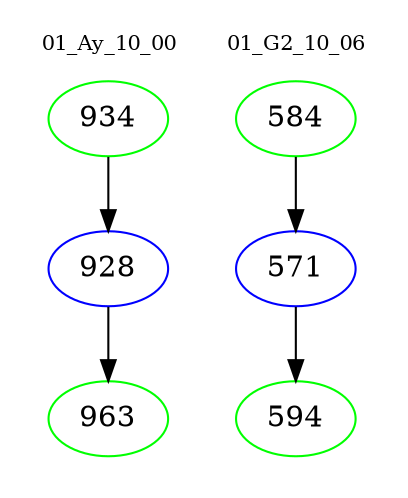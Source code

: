 digraph{
subgraph cluster_0 {
color = white
label = "01_Ay_10_00";
fontsize=10;
T0_934 [label="934", color="green"]
T0_934 -> T0_928 [color="black"]
T0_928 [label="928", color="blue"]
T0_928 -> T0_963 [color="black"]
T0_963 [label="963", color="green"]
}
subgraph cluster_1 {
color = white
label = "01_G2_10_06";
fontsize=10;
T1_584 [label="584", color="green"]
T1_584 -> T1_571 [color="black"]
T1_571 [label="571", color="blue"]
T1_571 -> T1_594 [color="black"]
T1_594 [label="594", color="green"]
}
}
